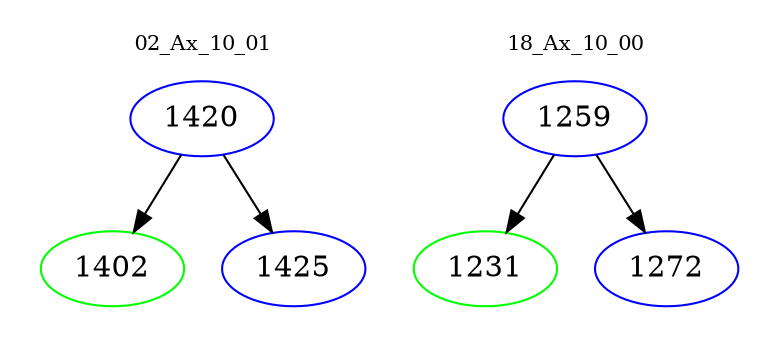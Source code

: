 digraph{
subgraph cluster_0 {
color = white
label = "02_Ax_10_01";
fontsize=10;
T0_1420 [label="1420", color="blue"]
T0_1420 -> T0_1402 [color="black"]
T0_1402 [label="1402", color="green"]
T0_1420 -> T0_1425 [color="black"]
T0_1425 [label="1425", color="blue"]
}
subgraph cluster_1 {
color = white
label = "18_Ax_10_00";
fontsize=10;
T1_1259 [label="1259", color="blue"]
T1_1259 -> T1_1231 [color="black"]
T1_1231 [label="1231", color="green"]
T1_1259 -> T1_1272 [color="black"]
T1_1272 [label="1272", color="blue"]
}
}
